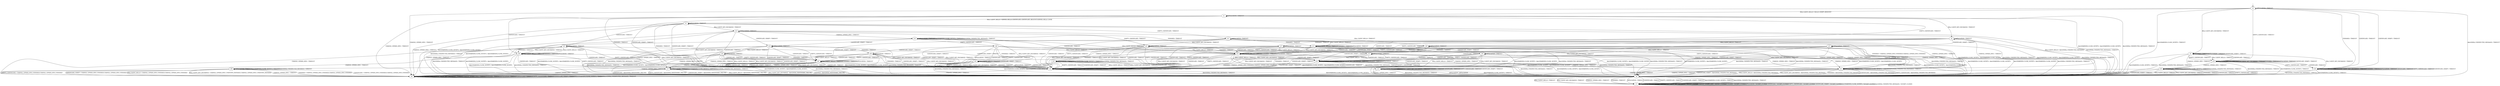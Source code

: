 digraph h8 {
s0 [label="s0"];
s1 [label="s1"];
s2 [label="s2"];
s6 [label="s6"];
s8 [label="s8"];
s18 [label="s18"];
s19 [label="s19"];
s3 [label="s3"];
s4 [label="s4"];
s7 [label="s7"];
s9 [label="s9"];
s10 [label="s10"];
s11 [label="s11"];
s20 [label="s20"];
s5 [label="s5"];
s12 [label="s12"];
s21 [label="s21"];
s22 [label="s22"];
s23 [label="s23"];
s26 [label="s26"];
s27 [label="s27"];
s32 [label="s32"];
s33 [label="s33"];
s13 [label="s13"];
s14 [label="s14"];
s24 [label="s24"];
s30 [label="s30"];
s31 [label="s31"];
s15 [label="s15"];
s16 [label="s16"];
s17 [label="s17"];
s25 [label="s25"];
s28 [label="s28"];
s29 [label="s29"];
s34 [label="s34"];
s35 [label="s35"];
s36 [label="s36"];
s0 -> s1 [label="RSA_CLIENT_HELLO / HELLO_VERIFY_REQUEST"];
s0 -> s2 [label="RSA_CLIENT_KEY_EXCHANGE / TIMEOUT"];
s0 -> s8 [label="CHANGE_CIPHER_SPEC / TIMEOUT"];
s0 -> s18 [label="FINISHED / TIMEOUT"];
s0 -> s0 [label="APPLICATION / TIMEOUT"];
s0 -> s18 [label="CERTIFICATE / TIMEOUT"];
s0 -> s19 [label="EMPTY_CERTIFICATE / TIMEOUT"];
s0 -> s18 [label="CERTIFICATE_VERIFY / TIMEOUT"];
s0 -> s6 [label="Alert(WARNING,CLOSE_NOTIFY) / TIMEOUT"];
s0 -> s6 [label="Alert(FATAL,UNEXPECTED_MESSAGE) / TIMEOUT"];
s1 -> s3 [label="RSA_CLIENT_HELLO / SERVER_HELLO,CERTIFICATE,CERTIFICATE_REQUEST,SERVER_HELLO_DONE"];
s1 -> s4 [label="RSA_CLIENT_KEY_EXCHANGE / TIMEOUT"];
s1 -> s8 [label="CHANGE_CIPHER_SPEC / TIMEOUT"];
s1 -> s9 [label="FINISHED / TIMEOUT"];
s1 -> s1 [label="APPLICATION / TIMEOUT"];
s1 -> s20 [label="CERTIFICATE / TIMEOUT"];
s1 -> s11 [label="EMPTY_CERTIFICATE / TIMEOUT"];
s1 -> s9 [label="CERTIFICATE_VERIFY / TIMEOUT"];
s1 -> s6 [label="Alert(WARNING,CLOSE_NOTIFY) / Alert(WARNING,CLOSE_NOTIFY)"];
s1 -> s6 [label="Alert(FATAL,UNEXPECTED_MESSAGE) / TIMEOUT"];
s2 -> s19 [label="RSA_CLIENT_HELLO / TIMEOUT"];
s2 -> s18 [label="RSA_CLIENT_KEY_EXCHANGE / TIMEOUT"];
s2 -> s10 [label="CHANGE_CIPHER_SPEC / TIMEOUT"];
s2 -> s2 [label="FINISHED / TIMEOUT"];
s2 -> s2 [label="APPLICATION / TIMEOUT"];
s2 -> s19 [label="CERTIFICATE / TIMEOUT"];
s2 -> s19 [label="EMPTY_CERTIFICATE / TIMEOUT"];
s2 -> s2 [label="CERTIFICATE_VERIFY / TIMEOUT"];
s2 -> s6 [label="Alert(WARNING,CLOSE_NOTIFY) / TIMEOUT"];
s2 -> s6 [label="Alert(FATAL,UNEXPECTED_MESSAGE) / TIMEOUT"];
s6 -> s7 [label="RSA_CLIENT_HELLO / TIMEOUT"];
s6 -> s7 [label="RSA_CLIENT_KEY_EXCHANGE / TIMEOUT"];
s6 -> s7 [label="CHANGE_CIPHER_SPEC / TIMEOUT"];
s6 -> s7 [label="FINISHED / TIMEOUT"];
s6 -> s7 [label="APPLICATION / TIMEOUT"];
s6 -> s7 [label="CERTIFICATE / TIMEOUT"];
s6 -> s7 [label="EMPTY_CERTIFICATE / TIMEOUT"];
s6 -> s7 [label="CERTIFICATE_VERIFY / TIMEOUT"];
s6 -> s7 [label="Alert(WARNING,CLOSE_NOTIFY) / TIMEOUT"];
s6 -> s7 [label="Alert(FATAL,UNEXPECTED_MESSAGE) / TIMEOUT"];
s8 -> s8 [label="RSA_CLIENT_HELLO / TIMEOUT"];
s8 -> s8 [label="RSA_CLIENT_KEY_EXCHANGE / TIMEOUT"];
s8 -> s8 [label="CHANGE_CIPHER_SPEC / TIMEOUT"];
s8 -> s8 [label="FINISHED / TIMEOUT"];
s8 -> s8 [label="APPLICATION / TIMEOUT"];
s8 -> s8 [label="CERTIFICATE / TIMEOUT"];
s8 -> s8 [label="EMPTY_CERTIFICATE / TIMEOUT"];
s8 -> s8 [label="CERTIFICATE_VERIFY / TIMEOUT"];
s8 -> s8 [label="Alert(WARNING,CLOSE_NOTIFY) / TIMEOUT"];
s8 -> s8 [label="Alert(FATAL,UNEXPECTED_MESSAGE) / TIMEOUT"];
s18 -> s18 [label="RSA_CLIENT_HELLO / TIMEOUT"];
s18 -> s18 [label="RSA_CLIENT_KEY_EXCHANGE / TIMEOUT"];
s18 -> s8 [label="CHANGE_CIPHER_SPEC / TIMEOUT"];
s18 -> s18 [label="FINISHED / TIMEOUT"];
s18 -> s18 [label="APPLICATION / TIMEOUT"];
s18 -> s18 [label="CERTIFICATE / TIMEOUT"];
s18 -> s18 [label="EMPTY_CERTIFICATE / TIMEOUT"];
s18 -> s18 [label="CERTIFICATE_VERIFY / TIMEOUT"];
s18 -> s6 [label="Alert(WARNING,CLOSE_NOTIFY) / TIMEOUT"];
s18 -> s6 [label="Alert(FATAL,UNEXPECTED_MESSAGE) / TIMEOUT"];
s19 -> s19 [label="RSA_CLIENT_HELLO / TIMEOUT"];
s19 -> s19 [label="RSA_CLIENT_KEY_EXCHANGE / TIMEOUT"];
s19 -> s10 [label="CHANGE_CIPHER_SPEC / TIMEOUT"];
s19 -> s19 [label="FINISHED / TIMEOUT"];
s19 -> s19 [label="APPLICATION / TIMEOUT"];
s19 -> s18 [label="CERTIFICATE / TIMEOUT"];
s19 -> s18 [label="EMPTY_CERTIFICATE / TIMEOUT"];
s19 -> s19 [label="CERTIFICATE_VERIFY / TIMEOUT"];
s19 -> s6 [label="Alert(WARNING,CLOSE_NOTIFY) / TIMEOUT"];
s19 -> s6 [label="Alert(FATAL,UNEXPECTED_MESSAGE) / TIMEOUT"];
s3 -> s6 [label="RSA_CLIENT_HELLO / Alert(FATAL,UNEXPECTED_MESSAGE)"];
s3 -> s12 [label="RSA_CLIENT_KEY_EXCHANGE / TIMEOUT"];
s3 -> s8 [label="CHANGE_CIPHER_SPEC / TIMEOUT"];
s3 -> s9 [label="FINISHED / TIMEOUT"];
s3 -> s3 [label="APPLICATION / TIMEOUT"];
s3 -> s32 [label="CERTIFICATE / TIMEOUT"];
s3 -> s21 [label="EMPTY_CERTIFICATE / TIMEOUT"];
s3 -> s9 [label="CERTIFICATE_VERIFY / TIMEOUT"];
s3 -> s6 [label="Alert(WARNING,CLOSE_NOTIFY) / Alert(WARNING,CLOSE_NOTIFY)"];
s3 -> s6 [label="Alert(FATAL,UNEXPECTED_MESSAGE) / TIMEOUT"];
s4 -> s26 [label="RSA_CLIENT_HELLO / TIMEOUT"];
s4 -> s9 [label="RSA_CLIENT_KEY_EXCHANGE / TIMEOUT"];
s4 -> s5 [label="CHANGE_CIPHER_SPEC / TIMEOUT"];
s4 -> s27 [label="FINISHED / TIMEOUT"];
s4 -> s4 [label="APPLICATION / TIMEOUT"];
s4 -> s33 [label="CERTIFICATE / TIMEOUT"];
s4 -> s33 [label="EMPTY_CERTIFICATE / TIMEOUT"];
s4 -> s22 [label="CERTIFICATE_VERIFY / TIMEOUT"];
s4 -> s6 [label="Alert(WARNING,CLOSE_NOTIFY) / Alert(WARNING,CLOSE_NOTIFY)"];
s4 -> s6 [label="Alert(FATAL,UNEXPECTED_MESSAGE) / TIMEOUT"];
s7 -> s7 [label="RSA_CLIENT_HELLO / SOCKET_CLOSED"];
s7 -> s7 [label="RSA_CLIENT_KEY_EXCHANGE / SOCKET_CLOSED"];
s7 -> s7 [label="CHANGE_CIPHER_SPEC / SOCKET_CLOSED"];
s7 -> s7 [label="FINISHED / SOCKET_CLOSED"];
s7 -> s7 [label="APPLICATION / SOCKET_CLOSED"];
s7 -> s7 [label="CERTIFICATE / SOCKET_CLOSED"];
s7 -> s7 [label="EMPTY_CERTIFICATE / SOCKET_CLOSED"];
s7 -> s7 [label="CERTIFICATE_VERIFY / SOCKET_CLOSED"];
s7 -> s7 [label="Alert(WARNING,CLOSE_NOTIFY) / SOCKET_CLOSED"];
s7 -> s7 [label="Alert(FATAL,UNEXPECTED_MESSAGE) / SOCKET_CLOSED"];
s9 -> s9 [label="RSA_CLIENT_HELLO / TIMEOUT"];
s9 -> s9 [label="RSA_CLIENT_KEY_EXCHANGE / TIMEOUT"];
s9 -> s8 [label="CHANGE_CIPHER_SPEC / TIMEOUT"];
s9 -> s9 [label="FINISHED / TIMEOUT"];
s9 -> s9 [label="APPLICATION / TIMEOUT"];
s9 -> s9 [label="CERTIFICATE / TIMEOUT"];
s9 -> s9 [label="EMPTY_CERTIFICATE / TIMEOUT"];
s9 -> s9 [label="CERTIFICATE_VERIFY / TIMEOUT"];
s9 -> s6 [label="Alert(WARNING,CLOSE_NOTIFY) / Alert(WARNING,CLOSE_NOTIFY)"];
s9 -> s6 [label="Alert(FATAL,UNEXPECTED_MESSAGE) / TIMEOUT"];
s10 -> s6 [label="RSA_CLIENT_HELLO / TIMEOUT"];
s10 -> s6 [label="RSA_CLIENT_KEY_EXCHANGE / TIMEOUT"];
s10 -> s8 [label="CHANGE_CIPHER_SPEC / TIMEOUT"];
s10 -> s6 [label="FINISHED / TIMEOUT"];
s10 -> s10 [label="APPLICATION / TIMEOUT"];
s10 -> s6 [label="CERTIFICATE / TIMEOUT"];
s10 -> s6 [label="EMPTY_CERTIFICATE / TIMEOUT"];
s10 -> s6 [label="CERTIFICATE_VERIFY / TIMEOUT"];
s10 -> s10 [label="Alert(WARNING,CLOSE_NOTIFY) / TIMEOUT"];
s10 -> s10 [label="Alert(FATAL,UNEXPECTED_MESSAGE) / TIMEOUT"];
s11 -> s11 [label="RSA_CLIENT_HELLO / TIMEOUT"];
s11 -> s33 [label="RSA_CLIENT_KEY_EXCHANGE / TIMEOUT"];
s11 -> s5 [label="CHANGE_CIPHER_SPEC / TIMEOUT"];
s11 -> s11 [label="FINISHED / TIMEOUT"];
s11 -> s11 [label="APPLICATION / TIMEOUT"];
s11 -> s9 [label="CERTIFICATE / TIMEOUT"];
s11 -> s9 [label="EMPTY_CERTIFICATE / TIMEOUT"];
s11 -> s23 [label="CERTIFICATE_VERIFY / TIMEOUT"];
s11 -> s6 [label="Alert(WARNING,CLOSE_NOTIFY) / Alert(WARNING,CLOSE_NOTIFY)"];
s11 -> s6 [label="Alert(FATAL,UNEXPECTED_MESSAGE) / TIMEOUT"];
s20 -> s20 [label="RSA_CLIENT_HELLO / TIMEOUT"];
s20 -> s32 [label="RSA_CLIENT_KEY_EXCHANGE / TIMEOUT"];
s20 -> s8 [label="CHANGE_CIPHER_SPEC / TIMEOUT"];
s20 -> s20 [label="FINISHED / TIMEOUT"];
s20 -> s20 [label="APPLICATION / TIMEOUT"];
s20 -> s9 [label="CERTIFICATE / TIMEOUT"];
s20 -> s9 [label="EMPTY_CERTIFICATE / TIMEOUT"];
s20 -> s23 [label="CERTIFICATE_VERIFY / TIMEOUT"];
s20 -> s6 [label="Alert(WARNING,CLOSE_NOTIFY) / Alert(WARNING,CLOSE_NOTIFY)"];
s20 -> s6 [label="Alert(FATAL,UNEXPECTED_MESSAGE) / TIMEOUT"];
s5 -> s6 [label="RSA_CLIENT_HELLO / Alert(FATAL,UNEXPECTED_MESSAGE)"];
s5 -> s6 [label="RSA_CLIENT_KEY_EXCHANGE / Alert(FATAL,UNEXPECTED_MESSAGE)"];
s5 -> s8 [label="CHANGE_CIPHER_SPEC / TIMEOUT"];
s5 -> s6 [label="FINISHED / Alert(FATAL,UNEXPECTED_MESSAGE)"];
s5 -> s5 [label="APPLICATION / TIMEOUT"];
s5 -> s6 [label="CERTIFICATE / Alert(FATAL,UNEXPECTED_MESSAGE)"];
s5 -> s6 [label="EMPTY_CERTIFICATE / Alert(FATAL,UNEXPECTED_MESSAGE)"];
s5 -> s6 [label="CERTIFICATE_VERIFY / Alert(FATAL,UNEXPECTED_MESSAGE)"];
s5 -> s5 [label="Alert(WARNING,CLOSE_NOTIFY) / TIMEOUT"];
s5 -> s5 [label="Alert(FATAL,UNEXPECTED_MESSAGE) / TIMEOUT"];
s12 -> s26 [label="RSA_CLIENT_HELLO / TIMEOUT"];
s12 -> s9 [label="RSA_CLIENT_KEY_EXCHANGE / TIMEOUT"];
s12 -> s13 [label="CHANGE_CIPHER_SPEC / TIMEOUT"];
s12 -> s27 [label="FINISHED / TIMEOUT"];
s12 -> s12 [label="APPLICATION / TIMEOUT"];
s12 -> s9 [label="CERTIFICATE / TIMEOUT"];
s12 -> s24 [label="EMPTY_CERTIFICATE / TIMEOUT"];
s12 -> s14 [label="CERTIFICATE_VERIFY / TIMEOUT"];
s12 -> s6 [label="Alert(WARNING,CLOSE_NOTIFY) / Alert(WARNING,CLOSE_NOTIFY)"];
s12 -> s6 [label="Alert(FATAL,UNEXPECTED_MESSAGE) / TIMEOUT"];
s21 -> s11 [label="RSA_CLIENT_HELLO / TIMEOUT"];
s21 -> s24 [label="RSA_CLIENT_KEY_EXCHANGE / TIMEOUT"];
s21 -> s5 [label="CHANGE_CIPHER_SPEC / TIMEOUT"];
s21 -> s11 [label="FINISHED / TIMEOUT"];
s21 -> s21 [label="APPLICATION / TIMEOUT"];
s21 -> s9 [label="CERTIFICATE / TIMEOUT"];
s21 -> s9 [label="EMPTY_CERTIFICATE / TIMEOUT"];
s21 -> s29 [label="CERTIFICATE_VERIFY / TIMEOUT"];
s21 -> s6 [label="Alert(WARNING,CLOSE_NOTIFY) / Alert(WARNING,CLOSE_NOTIFY)"];
s21 -> s6 [label="Alert(FATAL,UNEXPECTED_MESSAGE) / TIMEOUT"];
s22 -> s30 [label="RSA_CLIENT_HELLO / TIMEOUT"];
s22 -> s9 [label="RSA_CLIENT_KEY_EXCHANGE / TIMEOUT"];
s22 -> s5 [label="CHANGE_CIPHER_SPEC / TIMEOUT"];
s22 -> s31 [label="FINISHED / TIMEOUT"];
s22 -> s22 [label="APPLICATION / TIMEOUT"];
s22 -> s23 [label="CERTIFICATE / TIMEOUT"];
s22 -> s23 [label="EMPTY_CERTIFICATE / TIMEOUT"];
s22 -> s9 [label="CERTIFICATE_VERIFY / TIMEOUT"];
s22 -> s6 [label="Alert(WARNING,CLOSE_NOTIFY) / Alert(WARNING,CLOSE_NOTIFY)"];
s22 -> s6 [label="Alert(FATAL,UNEXPECTED_MESSAGE) / TIMEOUT"];
s23 -> s23 [label="RSA_CLIENT_HELLO / TIMEOUT"];
s23 -> s23 [label="RSA_CLIENT_KEY_EXCHANGE / TIMEOUT"];
s23 -> s5 [label="CHANGE_CIPHER_SPEC / TIMEOUT"];
s23 -> s23 [label="FINISHED / TIMEOUT"];
s23 -> s23 [label="APPLICATION / TIMEOUT"];
s23 -> s9 [label="CERTIFICATE / TIMEOUT"];
s23 -> s9 [label="EMPTY_CERTIFICATE / TIMEOUT"];
s23 -> s9 [label="CERTIFICATE_VERIFY / TIMEOUT"];
s23 -> s6 [label="Alert(WARNING,CLOSE_NOTIFY) / Alert(WARNING,CLOSE_NOTIFY)"];
s23 -> s6 [label="Alert(FATAL,UNEXPECTED_MESSAGE) / TIMEOUT"];
s26 -> s9 [label="RSA_CLIENT_HELLO / TIMEOUT"];
s26 -> s9 [label="RSA_CLIENT_KEY_EXCHANGE / TIMEOUT"];
s26 -> s5 [label="CHANGE_CIPHER_SPEC / TIMEOUT"];
s26 -> s33 [label="FINISHED / TIMEOUT"];
s26 -> s26 [label="APPLICATION / TIMEOUT"];
s26 -> s33 [label="CERTIFICATE / TIMEOUT"];
s26 -> s33 [label="EMPTY_CERTIFICATE / TIMEOUT"];
s26 -> s30 [label="CERTIFICATE_VERIFY / TIMEOUT"];
s26 -> s6 [label="Alert(WARNING,CLOSE_NOTIFY) / Alert(WARNING,CLOSE_NOTIFY)"];
s26 -> s6 [label="Alert(FATAL,UNEXPECTED_MESSAGE) / TIMEOUT"];
s27 -> s33 [label="RSA_CLIENT_HELLO / TIMEOUT"];
s27 -> s9 [label="RSA_CLIENT_KEY_EXCHANGE / TIMEOUT"];
s27 -> s5 [label="CHANGE_CIPHER_SPEC / TIMEOUT"];
s27 -> s9 [label="FINISHED / TIMEOUT"];
s27 -> s27 [label="APPLICATION / TIMEOUT"];
s27 -> s33 [label="CERTIFICATE / TIMEOUT"];
s27 -> s33 [label="EMPTY_CERTIFICATE / TIMEOUT"];
s27 -> s31 [label="CERTIFICATE_VERIFY / TIMEOUT"];
s27 -> s6 [label="Alert(WARNING,CLOSE_NOTIFY) / Alert(WARNING,CLOSE_NOTIFY)"];
s27 -> s6 [label="Alert(FATAL,UNEXPECTED_MESSAGE) / TIMEOUT"];
s32 -> s20 [label="RSA_CLIENT_HELLO / TIMEOUT"];
s32 -> s9 [label="RSA_CLIENT_KEY_EXCHANGE / TIMEOUT"];
s32 -> s8 [label="CHANGE_CIPHER_SPEC / TIMEOUT"];
s32 -> s20 [label="FINISHED / TIMEOUT"];
s32 -> s32 [label="APPLICATION / TIMEOUT"];
s32 -> s9 [label="CERTIFICATE / TIMEOUT"];
s32 -> s9 [label="EMPTY_CERTIFICATE / TIMEOUT"];
s32 -> s23 [label="CERTIFICATE_VERIFY / TIMEOUT"];
s32 -> s6 [label="Alert(WARNING,CLOSE_NOTIFY) / Alert(WARNING,CLOSE_NOTIFY)"];
s32 -> s6 [label="Alert(FATAL,UNEXPECTED_MESSAGE) / TIMEOUT"];
s33 -> s33 [label="RSA_CLIENT_HELLO / TIMEOUT"];
s33 -> s9 [label="RSA_CLIENT_KEY_EXCHANGE / TIMEOUT"];
s33 -> s5 [label="CHANGE_CIPHER_SPEC / TIMEOUT"];
s33 -> s33 [label="FINISHED / TIMEOUT"];
s33 -> s33 [label="APPLICATION / TIMEOUT"];
s33 -> s9 [label="CERTIFICATE / TIMEOUT"];
s33 -> s9 [label="EMPTY_CERTIFICATE / TIMEOUT"];
s33 -> s23 [label="CERTIFICATE_VERIFY / TIMEOUT"];
s33 -> s6 [label="Alert(WARNING,CLOSE_NOTIFY) / Alert(WARNING,CLOSE_NOTIFY)"];
s33 -> s6 [label="Alert(FATAL,UNEXPECTED_MESSAGE) / TIMEOUT"];
s13 -> s33 [label="RSA_CLIENT_HELLO / TIMEOUT"];
s13 -> s9 [label="RSA_CLIENT_KEY_EXCHANGE / TIMEOUT"];
s13 -> s8 [label="CHANGE_CIPHER_SPEC / TIMEOUT"];
s13 -> s15 [label="FINISHED / CHANGE_CIPHER_SPEC,FINISHED,CHANGE_CIPHER_SPEC,FINISHED"];
s13 -> s13 [label="APPLICATION / TIMEOUT"];
s13 -> s33 [label="CERTIFICATE / TIMEOUT"];
s13 -> s34 [label="EMPTY_CERTIFICATE / TIMEOUT"];
s13 -> s14 [label="CERTIFICATE_VERIFY / TIMEOUT"];
s13 -> s13 [label="Alert(WARNING,CLOSE_NOTIFY) / TIMEOUT"];
s13 -> s13 [label="Alert(FATAL,UNEXPECTED_MESSAGE) / TIMEOUT"];
s14 -> s16 [label="RSA_CLIENT_HELLO / TIMEOUT"];
s14 -> s9 [label="RSA_CLIENT_KEY_EXCHANGE / TIMEOUT"];
s14 -> s17 [label="CHANGE_CIPHER_SPEC / TIMEOUT"];
s14 -> s28 [label="FINISHED / TIMEOUT"];
s14 -> s14 [label="APPLICATION / TIMEOUT"];
s14 -> s29 [label="CERTIFICATE / TIMEOUT"];
s14 -> s29 [label="EMPTY_CERTIFICATE / TIMEOUT"];
s14 -> s9 [label="CERTIFICATE_VERIFY / TIMEOUT"];
s14 -> s6 [label="Alert(WARNING,CLOSE_NOTIFY) / Alert(WARNING,CLOSE_NOTIFY)"];
s14 -> s6 [label="Alert(FATAL,UNEXPECTED_MESSAGE) / TIMEOUT"];
s24 -> s33 [label="RSA_CLIENT_HELLO / TIMEOUT"];
s24 -> s9 [label="RSA_CLIENT_KEY_EXCHANGE / TIMEOUT"];
s24 -> s25 [label="CHANGE_CIPHER_SPEC / TIMEOUT"];
s24 -> s33 [label="FINISHED / TIMEOUT"];
s24 -> s24 [label="APPLICATION / TIMEOUT"];
s24 -> s9 [label="CERTIFICATE / TIMEOUT"];
s24 -> s9 [label="EMPTY_CERTIFICATE / TIMEOUT"];
s24 -> s29 [label="CERTIFICATE_VERIFY / TIMEOUT"];
s24 -> s6 [label="Alert(WARNING,CLOSE_NOTIFY) / Alert(WARNING,CLOSE_NOTIFY)"];
s24 -> s6 [label="Alert(FATAL,UNEXPECTED_MESSAGE) / TIMEOUT"];
s30 -> s9 [label="RSA_CLIENT_HELLO / TIMEOUT"];
s30 -> s9 [label="RSA_CLIENT_KEY_EXCHANGE / TIMEOUT"];
s30 -> s5 [label="CHANGE_CIPHER_SPEC / TIMEOUT"];
s30 -> s23 [label="FINISHED / TIMEOUT"];
s30 -> s30 [label="APPLICATION / TIMEOUT"];
s30 -> s23 [label="CERTIFICATE / TIMEOUT"];
s30 -> s23 [label="EMPTY_CERTIFICATE / TIMEOUT"];
s30 -> s9 [label="CERTIFICATE_VERIFY / TIMEOUT"];
s30 -> s6 [label="Alert(WARNING,CLOSE_NOTIFY) / Alert(WARNING,CLOSE_NOTIFY)"];
s30 -> s6 [label="Alert(FATAL,UNEXPECTED_MESSAGE) / TIMEOUT"];
s31 -> s23 [label="RSA_CLIENT_HELLO / TIMEOUT"];
s31 -> s9 [label="RSA_CLIENT_KEY_EXCHANGE / TIMEOUT"];
s31 -> s5 [label="CHANGE_CIPHER_SPEC / TIMEOUT"];
s31 -> s9 [label="FINISHED / TIMEOUT"];
s31 -> s31 [label="APPLICATION / TIMEOUT"];
s31 -> s23 [label="CERTIFICATE / TIMEOUT"];
s31 -> s23 [label="EMPTY_CERTIFICATE / TIMEOUT"];
s31 -> s9 [label="CERTIFICATE_VERIFY / TIMEOUT"];
s31 -> s6 [label="Alert(WARNING,CLOSE_NOTIFY) / Alert(WARNING,CLOSE_NOTIFY)"];
s31 -> s6 [label="Alert(FATAL,UNEXPECTED_MESSAGE) / TIMEOUT"];
s15 -> s15 [label="RSA_CLIENT_HELLO / TIMEOUT"];
s15 -> s15 [label="RSA_CLIENT_KEY_EXCHANGE / TIMEOUT"];
s15 -> s8 [label="CHANGE_CIPHER_SPEC / TIMEOUT"];
s15 -> s15 [label="FINISHED / TIMEOUT"];
s15 -> s6 [label="APPLICATION / APPLICATION"];
s15 -> s15 [label="CERTIFICATE / TIMEOUT"];
s15 -> s15 [label="EMPTY_CERTIFICATE / TIMEOUT"];
s15 -> s15 [label="CERTIFICATE_VERIFY / TIMEOUT"];
s15 -> s6 [label="Alert(WARNING,CLOSE_NOTIFY) / TIMEOUT"];
s15 -> s6 [label="Alert(FATAL,UNEXPECTED_MESSAGE) / TIMEOUT"];
s16 -> s9 [label="RSA_CLIENT_HELLO / TIMEOUT"];
s16 -> s9 [label="RSA_CLIENT_KEY_EXCHANGE / TIMEOUT"];
s16 -> s17 [label="CHANGE_CIPHER_SPEC / TIMEOUT"];
s16 -> s29 [label="FINISHED / TIMEOUT"];
s16 -> s16 [label="APPLICATION / TIMEOUT"];
s16 -> s29 [label="CERTIFICATE / TIMEOUT"];
s16 -> s29 [label="EMPTY_CERTIFICATE / TIMEOUT"];
s16 -> s9 [label="CERTIFICATE_VERIFY / TIMEOUT"];
s16 -> s6 [label="Alert(WARNING,CLOSE_NOTIFY) / Alert(WARNING,CLOSE_NOTIFY)"];
s16 -> s6 [label="Alert(FATAL,UNEXPECTED_MESSAGE) / TIMEOUT"];
s17 -> s6 [label="RSA_CLIENT_HELLO / Alert(FATAL,HANDSHAKE_FAILURE)"];
s17 -> s6 [label="RSA_CLIENT_KEY_EXCHANGE / Alert(FATAL,HANDSHAKE_FAILURE)"];
s17 -> s8 [label="CHANGE_CIPHER_SPEC / TIMEOUT"];
s17 -> s6 [label="FINISHED / Alert(FATAL,HANDSHAKE_FAILURE)"];
s17 -> s17 [label="APPLICATION / TIMEOUT"];
s17 -> s6 [label="CERTIFICATE / Alert(FATAL,HANDSHAKE_FAILURE)"];
s17 -> s6 [label="EMPTY_CERTIFICATE / Alert(FATAL,HANDSHAKE_FAILURE)"];
s17 -> s6 [label="CERTIFICATE_VERIFY / Alert(FATAL,HANDSHAKE_FAILURE)"];
s17 -> s17 [label="Alert(WARNING,CLOSE_NOTIFY) / TIMEOUT"];
s17 -> s17 [label="Alert(FATAL,UNEXPECTED_MESSAGE) / TIMEOUT"];
s25 -> s9 [label="RSA_CLIENT_HELLO / TIMEOUT"];
s25 -> s9 [label="RSA_CLIENT_KEY_EXCHANGE / TIMEOUT"];
s25 -> s8 [label="CHANGE_CIPHER_SPEC / TIMEOUT"];
s25 -> s15 [label="FINISHED / CHANGE_CIPHER_SPEC,FINISHED,CHANGE_CIPHER_SPEC,FINISHED"];
s25 -> s25 [label="APPLICATION / TIMEOUT"];
s25 -> s9 [label="CERTIFICATE / TIMEOUT"];
s25 -> s9 [label="EMPTY_CERTIFICATE / TIMEOUT"];
s25 -> s9 [label="CERTIFICATE_VERIFY / TIMEOUT"];
s25 -> s25 [label="Alert(WARNING,CLOSE_NOTIFY) / TIMEOUT"];
s25 -> s25 [label="Alert(FATAL,UNEXPECTED_MESSAGE) / TIMEOUT"];
s28 -> s29 [label="RSA_CLIENT_HELLO / TIMEOUT"];
s28 -> s9 [label="RSA_CLIENT_KEY_EXCHANGE / TIMEOUT"];
s28 -> s17 [label="CHANGE_CIPHER_SPEC / TIMEOUT"];
s28 -> s9 [label="FINISHED / TIMEOUT"];
s28 -> s28 [label="APPLICATION / TIMEOUT"];
s28 -> s29 [label="CERTIFICATE / TIMEOUT"];
s28 -> s29 [label="EMPTY_CERTIFICATE / TIMEOUT"];
s28 -> s9 [label="CERTIFICATE_VERIFY / TIMEOUT"];
s28 -> s6 [label="Alert(WARNING,CLOSE_NOTIFY) / Alert(WARNING,CLOSE_NOTIFY)"];
s28 -> s6 [label="Alert(FATAL,UNEXPECTED_MESSAGE) / TIMEOUT"];
s29 -> s29 [label="RSA_CLIENT_HELLO / TIMEOUT"];
s29 -> s9 [label="RSA_CLIENT_KEY_EXCHANGE / TIMEOUT"];
s29 -> s17 [label="CHANGE_CIPHER_SPEC / TIMEOUT"];
s29 -> s29 [label="FINISHED / TIMEOUT"];
s29 -> s29 [label="APPLICATION / TIMEOUT"];
s29 -> s9 [label="CERTIFICATE / TIMEOUT"];
s29 -> s9 [label="EMPTY_CERTIFICATE / TIMEOUT"];
s29 -> s9 [label="CERTIFICATE_VERIFY / TIMEOUT"];
s29 -> s6 [label="Alert(WARNING,CLOSE_NOTIFY) / Alert(WARNING,CLOSE_NOTIFY)"];
s29 -> s6 [label="Alert(FATAL,UNEXPECTED_MESSAGE) / TIMEOUT"];
s34 -> s33 [label="RSA_CLIENT_HELLO / TIMEOUT"];
s34 -> s9 [label="RSA_CLIENT_KEY_EXCHANGE / TIMEOUT"];
s34 -> s5 [label="CHANGE_CIPHER_SPEC / TIMEOUT"];
s34 -> s35 [label="FINISHED / TIMEOUT"];
s34 -> s9 [label="APPLICATION / TIMEOUT"];
s34 -> s9 [label="CERTIFICATE / TIMEOUT"];
s34 -> s9 [label="EMPTY_CERTIFICATE / TIMEOUT"];
s34 -> s28 [label="CERTIFICATE_VERIFY / TIMEOUT"];
s34 -> s6 [label="Alert(WARNING,CLOSE_NOTIFY) / Alert(WARNING,CLOSE_NOTIFY)"];
s34 -> s6 [label="Alert(FATAL,UNEXPECTED_MESSAGE) / TIMEOUT"];
s35 -> s35 [label="RSA_CLIENT_HELLO / TIMEOUT"];
s35 -> s9 [label="RSA_CLIENT_KEY_EXCHANGE / TIMEOUT"];
s35 -> s36 [label="CHANGE_CIPHER_SPEC / TIMEOUT"];
s35 -> s9 [label="FINISHED / TIMEOUT"];
s35 -> s9 [label="APPLICATION / TIMEOUT"];
s35 -> s9 [label="CERTIFICATE / TIMEOUT"];
s35 -> s9 [label="EMPTY_CERTIFICATE / TIMEOUT"];
s35 -> s35 [label="CERTIFICATE_VERIFY / TIMEOUT"];
s35 -> s6 [label="Alert(WARNING,CLOSE_NOTIFY) / Alert(WARNING,CLOSE_NOTIFY)"];
s35 -> s6 [label="Alert(FATAL,UNEXPECTED_MESSAGE) / TIMEOUT"];
s36 -> s8 [label="RSA_CLIENT_HELLO / CHANGE_CIPHER_SPEC,FINISHED,CHANGE_CIPHER_SPEC,FINISHED"];
s36 -> s8 [label="RSA_CLIENT_KEY_EXCHANGE / CHANGE_CIPHER_SPEC,UNKNOWN_MESSAGE,CHANGE_CIPHER_SPEC,UNKNOWN_MESSAGE"];
s36 -> s8 [label="CHANGE_CIPHER_SPEC / TIMEOUT"];
s36 -> s8 [label="FINISHED / CHANGE_CIPHER_SPEC,FINISHED,CHANGE_CIPHER_SPEC,FINISHED"];
s36 -> s36 [label="APPLICATION / TIMEOUT"];
s36 -> s8 [label="CERTIFICATE / CHANGE_CIPHER_SPEC,FINISHED,CHANGE_CIPHER_SPEC,FINISHED"];
s36 -> s8 [label="EMPTY_CERTIFICATE / CHANGE_CIPHER_SPEC,FINISHED,CHANGE_CIPHER_SPEC,FINISHED"];
s36 -> s8 [label="CERTIFICATE_VERIFY / CHANGE_CIPHER_SPEC,FINISHED,CHANGE_CIPHER_SPEC,FINISHED"];
s36 -> s36 [label="Alert(WARNING,CLOSE_NOTIFY) / TIMEOUT"];
s36 -> s36 [label="Alert(FATAL,UNEXPECTED_MESSAGE) / TIMEOUT"];
__start0 [shape=none, label=""];
__start0 -> s0 [label=""];
}
